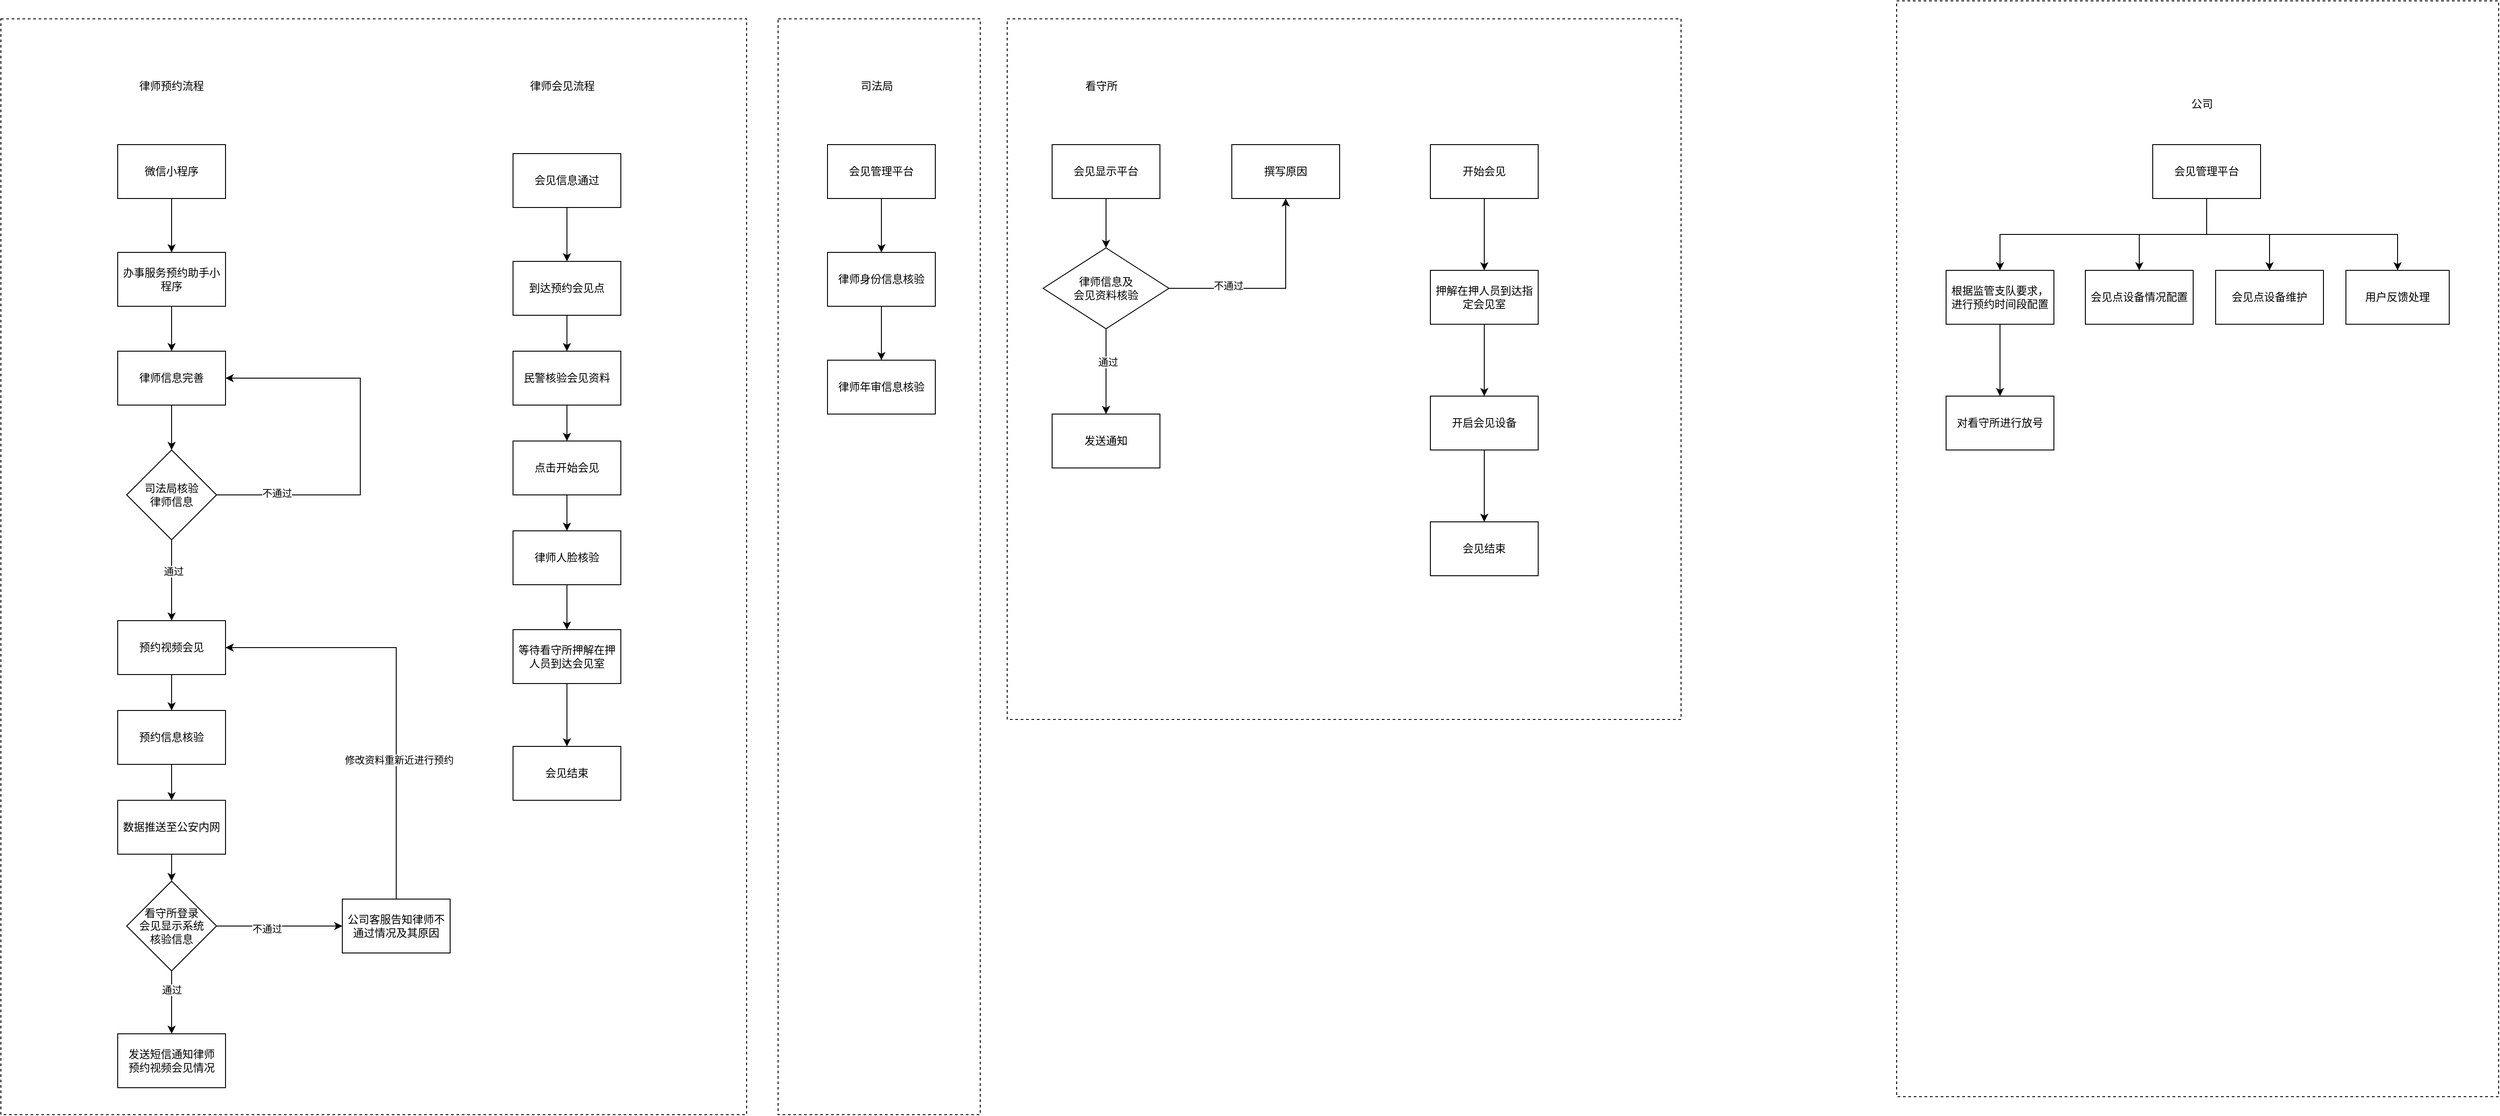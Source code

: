 <mxfile version="26.2.10">
  <diagram id="C5RBs43oDa-KdzZeNtuy" name="Page-1">
    <mxGraphModel dx="2612" dy="2108" grid="1" gridSize="10" guides="1" tooltips="1" connect="1" arrows="1" fold="1" page="1" pageScale="1" pageWidth="827" pageHeight="1169" math="0" shadow="0">
      <root>
        <mxCell id="WIyWlLk6GJQsqaUBKTNV-0" />
        <mxCell id="WIyWlLk6GJQsqaUBKTNV-1" parent="WIyWlLk6GJQsqaUBKTNV-0" />
        <mxCell id="S2FNDMp0x8_p2Qf94cD2-87" value="" style="rounded=0;whiteSpace=wrap;html=1;dashed=1;" vertex="1" parent="WIyWlLk6GJQsqaUBKTNV-1">
          <mxGeometry x="770" y="-110" width="750" height="780" as="geometry" />
        </mxCell>
        <mxCell id="S2FNDMp0x8_p2Qf94cD2-57" value="" style="rounded=0;whiteSpace=wrap;html=1;dashed=1;" vertex="1" parent="WIyWlLk6GJQsqaUBKTNV-1">
          <mxGeometry x="1760" y="-130" width="670" height="1220" as="geometry" />
        </mxCell>
        <mxCell id="S2FNDMp0x8_p2Qf94cD2-55" value="" style="rounded=0;whiteSpace=wrap;html=1;dashed=1;" vertex="1" parent="WIyWlLk6GJQsqaUBKTNV-1">
          <mxGeometry x="515" y="-110" width="225" height="1220" as="geometry" />
        </mxCell>
        <mxCell id="S2FNDMp0x8_p2Qf94cD2-41" value="" style="rounded=0;whiteSpace=wrap;html=1;dashed=1;" vertex="1" parent="WIyWlLk6GJQsqaUBKTNV-1">
          <mxGeometry x="-350" y="-110" width="830" height="1220" as="geometry" />
        </mxCell>
        <mxCell id="S2FNDMp0x8_p2Qf94cD2-7" style="edgeStyle=orthogonalEdgeStyle;rounded=0;orthogonalLoop=1;jettySize=auto;html=1;exitX=0.5;exitY=1;exitDx=0;exitDy=0;entryX=0.5;entryY=0;entryDx=0;entryDy=0;" edge="1" parent="WIyWlLk6GJQsqaUBKTNV-1" source="S2FNDMp0x8_p2Qf94cD2-0" target="S2FNDMp0x8_p2Qf94cD2-6">
          <mxGeometry relative="1" as="geometry" />
        </mxCell>
        <mxCell id="S2FNDMp0x8_p2Qf94cD2-0" value="办事服务预约助手小程序" style="rounded=0;whiteSpace=wrap;html=1;" vertex="1" parent="WIyWlLk6GJQsqaUBKTNV-1">
          <mxGeometry x="-220" y="150" width="120" height="60" as="geometry" />
        </mxCell>
        <mxCell id="S2FNDMp0x8_p2Qf94cD2-3" style="edgeStyle=orthogonalEdgeStyle;rounded=0;orthogonalLoop=1;jettySize=auto;html=1;" edge="1" parent="WIyWlLk6GJQsqaUBKTNV-1" source="S2FNDMp0x8_p2Qf94cD2-2" target="S2FNDMp0x8_p2Qf94cD2-0">
          <mxGeometry relative="1" as="geometry" />
        </mxCell>
        <mxCell id="S2FNDMp0x8_p2Qf94cD2-2" value="微信小程序" style="rounded=0;whiteSpace=wrap;html=1;" vertex="1" parent="WIyWlLk6GJQsqaUBKTNV-1">
          <mxGeometry x="-220" y="30" width="120" height="60" as="geometry" />
        </mxCell>
        <mxCell id="S2FNDMp0x8_p2Qf94cD2-9" style="edgeStyle=orthogonalEdgeStyle;rounded=0;orthogonalLoop=1;jettySize=auto;html=1;exitX=0.5;exitY=1;exitDx=0;exitDy=0;" edge="1" parent="WIyWlLk6GJQsqaUBKTNV-1" source="S2FNDMp0x8_p2Qf94cD2-6">
          <mxGeometry relative="1" as="geometry">
            <mxPoint x="-160" y="370" as="targetPoint" />
          </mxGeometry>
        </mxCell>
        <mxCell id="S2FNDMp0x8_p2Qf94cD2-6" value="律师信息完善" style="rounded=0;whiteSpace=wrap;html=1;" vertex="1" parent="WIyWlLk6GJQsqaUBKTNV-1">
          <mxGeometry x="-220" y="260" width="120" height="60" as="geometry" />
        </mxCell>
        <mxCell id="S2FNDMp0x8_p2Qf94cD2-18" style="edgeStyle=orthogonalEdgeStyle;rounded=0;orthogonalLoop=1;jettySize=auto;html=1;exitX=0.5;exitY=1;exitDx=0;exitDy=0;entryX=0.5;entryY=0;entryDx=0;entryDy=0;" edge="1" parent="WIyWlLk6GJQsqaUBKTNV-1" source="S2FNDMp0x8_p2Qf94cD2-14" target="S2FNDMp0x8_p2Qf94cD2-16">
          <mxGeometry relative="1" as="geometry" />
        </mxCell>
        <mxCell id="S2FNDMp0x8_p2Qf94cD2-19" value="通过" style="edgeLabel;html=1;align=center;verticalAlign=middle;resizable=0;points=[];" vertex="1" connectable="0" parent="S2FNDMp0x8_p2Qf94cD2-18">
          <mxGeometry x="-0.233" y="2" relative="1" as="geometry">
            <mxPoint as="offset" />
          </mxGeometry>
        </mxCell>
        <mxCell id="S2FNDMp0x8_p2Qf94cD2-20" style="edgeStyle=orthogonalEdgeStyle;rounded=0;orthogonalLoop=1;jettySize=auto;html=1;entryX=1;entryY=0.5;entryDx=0;entryDy=0;" edge="1" parent="WIyWlLk6GJQsqaUBKTNV-1" source="S2FNDMp0x8_p2Qf94cD2-14" target="S2FNDMp0x8_p2Qf94cD2-6">
          <mxGeometry relative="1" as="geometry">
            <Array as="points">
              <mxPoint x="50" y="420" />
              <mxPoint x="50" y="290" />
            </Array>
          </mxGeometry>
        </mxCell>
        <mxCell id="S2FNDMp0x8_p2Qf94cD2-21" value="不通过" style="edgeLabel;html=1;align=center;verticalAlign=middle;resizable=0;points=[];" vertex="1" connectable="0" parent="S2FNDMp0x8_p2Qf94cD2-20">
          <mxGeometry x="-0.696" y="2" relative="1" as="geometry">
            <mxPoint as="offset" />
          </mxGeometry>
        </mxCell>
        <mxCell id="S2FNDMp0x8_p2Qf94cD2-14" value="司法局核验&lt;div&gt;律师信息&lt;/div&gt;" style="rhombus;whiteSpace=wrap;html=1;" vertex="1" parent="WIyWlLk6GJQsqaUBKTNV-1">
          <mxGeometry x="-210" y="370" width="100" height="100" as="geometry" />
        </mxCell>
        <mxCell id="S2FNDMp0x8_p2Qf94cD2-66" value="" style="edgeStyle=orthogonalEdgeStyle;rounded=0;orthogonalLoop=1;jettySize=auto;html=1;" edge="1" parent="WIyWlLk6GJQsqaUBKTNV-1" source="S2FNDMp0x8_p2Qf94cD2-16" target="S2FNDMp0x8_p2Qf94cD2-65">
          <mxGeometry relative="1" as="geometry" />
        </mxCell>
        <mxCell id="S2FNDMp0x8_p2Qf94cD2-16" value="预约视频会见" style="rounded=0;whiteSpace=wrap;html=1;" vertex="1" parent="WIyWlLk6GJQsqaUBKTNV-1">
          <mxGeometry x="-220" y="560" width="120" height="60" as="geometry" />
        </mxCell>
        <mxCell id="S2FNDMp0x8_p2Qf94cD2-27" style="edgeStyle=orthogonalEdgeStyle;rounded=0;orthogonalLoop=1;jettySize=auto;html=1;exitX=0.5;exitY=1;exitDx=0;exitDy=0;entryX=0.5;entryY=0;entryDx=0;entryDy=0;" edge="1" parent="WIyWlLk6GJQsqaUBKTNV-1" source="S2FNDMp0x8_p2Qf94cD2-25" target="S2FNDMp0x8_p2Qf94cD2-26">
          <mxGeometry relative="1" as="geometry" />
        </mxCell>
        <mxCell id="S2FNDMp0x8_p2Qf94cD2-25" value="数据推送至公安内网" style="rounded=0;whiteSpace=wrap;html=1;" vertex="1" parent="WIyWlLk6GJQsqaUBKTNV-1">
          <mxGeometry x="-220" y="760" width="120" height="60" as="geometry" />
        </mxCell>
        <mxCell id="S2FNDMp0x8_p2Qf94cD2-30" style="edgeStyle=orthogonalEdgeStyle;rounded=0;orthogonalLoop=1;jettySize=auto;html=1;exitX=0.5;exitY=1;exitDx=0;exitDy=0;entryX=0.5;entryY=0;entryDx=0;entryDy=0;" edge="1" parent="WIyWlLk6GJQsqaUBKTNV-1" source="S2FNDMp0x8_p2Qf94cD2-26" target="S2FNDMp0x8_p2Qf94cD2-29">
          <mxGeometry relative="1" as="geometry">
            <Array as="points">
              <mxPoint x="-160" y="930" />
              <mxPoint x="-160" y="930" />
            </Array>
          </mxGeometry>
        </mxCell>
        <mxCell id="S2FNDMp0x8_p2Qf94cD2-31" value="通过" style="edgeLabel;html=1;align=center;verticalAlign=middle;resizable=0;points=[];" vertex="1" connectable="0" parent="S2FNDMp0x8_p2Qf94cD2-30">
          <mxGeometry x="-0.4" y="1" relative="1" as="geometry">
            <mxPoint x="-1" y="28" as="offset" />
          </mxGeometry>
        </mxCell>
        <mxCell id="S2FNDMp0x8_p2Qf94cD2-32" style="edgeStyle=orthogonalEdgeStyle;rounded=0;orthogonalLoop=1;jettySize=auto;html=1;exitX=1;exitY=0.5;exitDx=0;exitDy=0;entryX=0;entryY=0.5;entryDx=0;entryDy=0;" edge="1" parent="WIyWlLk6GJQsqaUBKTNV-1" source="S2FNDMp0x8_p2Qf94cD2-26" target="S2FNDMp0x8_p2Qf94cD2-36">
          <mxGeometry relative="1" as="geometry">
            <mxPoint x="200" y="840" as="targetPoint" />
            <Array as="points">
              <mxPoint x="-20" y="900" />
              <mxPoint x="-20" y="900" />
            </Array>
          </mxGeometry>
        </mxCell>
        <mxCell id="S2FNDMp0x8_p2Qf94cD2-33" value="不通过" style="edgeLabel;html=1;align=center;verticalAlign=middle;resizable=0;points=[];" vertex="1" connectable="0" parent="S2FNDMp0x8_p2Qf94cD2-32">
          <mxGeometry x="-0.204" y="-3" relative="1" as="geometry">
            <mxPoint as="offset" />
          </mxGeometry>
        </mxCell>
        <mxCell id="S2FNDMp0x8_p2Qf94cD2-26" value="看守所登录&lt;div&gt;会见显示系统&lt;/div&gt;&lt;div&gt;核验信息&lt;/div&gt;" style="rhombus;whiteSpace=wrap;html=1;" vertex="1" parent="WIyWlLk6GJQsqaUBKTNV-1">
          <mxGeometry x="-210" y="850" width="100" height="100" as="geometry" />
        </mxCell>
        <mxCell id="S2FNDMp0x8_p2Qf94cD2-29" value="发送短信通知律师&lt;div&gt;预约视频会见情况&lt;/div&gt;" style="rounded=0;whiteSpace=wrap;html=1;" vertex="1" parent="WIyWlLk6GJQsqaUBKTNV-1">
          <mxGeometry x="-220" y="1020" width="120" height="60" as="geometry" />
        </mxCell>
        <mxCell id="S2FNDMp0x8_p2Qf94cD2-37" style="edgeStyle=orthogonalEdgeStyle;rounded=0;orthogonalLoop=1;jettySize=auto;html=1;entryX=1;entryY=0.5;entryDx=0;entryDy=0;exitX=0.442;exitY=0.033;exitDx=0;exitDy=0;exitPerimeter=0;" edge="1" parent="WIyWlLk6GJQsqaUBKTNV-1" source="S2FNDMp0x8_p2Qf94cD2-36" target="S2FNDMp0x8_p2Qf94cD2-16">
          <mxGeometry relative="1" as="geometry">
            <mxPoint x="190" y="810" as="sourcePoint" />
            <mxPoint x="-10" y="575" as="targetPoint" />
            <Array as="points">
              <mxPoint x="90" y="872" />
              <mxPoint x="90" y="590" />
            </Array>
          </mxGeometry>
        </mxCell>
        <mxCell id="S2FNDMp0x8_p2Qf94cD2-38" value="修改资料重新近进行预约" style="edgeLabel;html=1;align=center;verticalAlign=middle;resizable=0;points=[];" vertex="1" connectable="0" parent="S2FNDMp0x8_p2Qf94cD2-37">
          <mxGeometry x="-0.315" y="-3" relative="1" as="geometry">
            <mxPoint as="offset" />
          </mxGeometry>
        </mxCell>
        <mxCell id="S2FNDMp0x8_p2Qf94cD2-36" value="公司客服告知律师不通过情况及其原因" style="rounded=0;whiteSpace=wrap;html=1;" vertex="1" parent="WIyWlLk6GJQsqaUBKTNV-1">
          <mxGeometry x="30" y="870" width="120" height="60" as="geometry" />
        </mxCell>
        <mxCell id="S2FNDMp0x8_p2Qf94cD2-42" value="律师预约流程" style="text;html=1;align=center;verticalAlign=middle;whiteSpace=wrap;rounded=0;" vertex="1" parent="WIyWlLk6GJQsqaUBKTNV-1">
          <mxGeometry x="-215" y="-50" width="110" height="30" as="geometry" />
        </mxCell>
        <mxCell id="S2FNDMp0x8_p2Qf94cD2-45" style="edgeStyle=orthogonalEdgeStyle;rounded=0;orthogonalLoop=1;jettySize=auto;html=1;entryX=0.5;entryY=0;entryDx=0;entryDy=0;" edge="1" parent="WIyWlLk6GJQsqaUBKTNV-1" source="S2FNDMp0x8_p2Qf94cD2-43" target="S2FNDMp0x8_p2Qf94cD2-44">
          <mxGeometry relative="1" as="geometry" />
        </mxCell>
        <mxCell id="S2FNDMp0x8_p2Qf94cD2-43" value="会见管理平台" style="rounded=0;whiteSpace=wrap;html=1;" vertex="1" parent="WIyWlLk6GJQsqaUBKTNV-1">
          <mxGeometry x="570" y="30" width="120" height="60" as="geometry" />
        </mxCell>
        <mxCell id="S2FNDMp0x8_p2Qf94cD2-47" style="edgeStyle=orthogonalEdgeStyle;rounded=0;orthogonalLoop=1;jettySize=auto;html=1;exitX=0.5;exitY=1;exitDx=0;exitDy=0;" edge="1" parent="WIyWlLk6GJQsqaUBKTNV-1" source="S2FNDMp0x8_p2Qf94cD2-44" target="S2FNDMp0x8_p2Qf94cD2-46">
          <mxGeometry relative="1" as="geometry" />
        </mxCell>
        <mxCell id="S2FNDMp0x8_p2Qf94cD2-44" value="律师身份信息核验" style="rounded=0;whiteSpace=wrap;html=1;" vertex="1" parent="WIyWlLk6GJQsqaUBKTNV-1">
          <mxGeometry x="570" y="150" width="120" height="60" as="geometry" />
        </mxCell>
        <mxCell id="S2FNDMp0x8_p2Qf94cD2-46" value="律师年审信息核验" style="rounded=0;whiteSpace=wrap;html=1;" vertex="1" parent="WIyWlLk6GJQsqaUBKTNV-1">
          <mxGeometry x="570" y="270" width="120" height="60" as="geometry" />
        </mxCell>
        <mxCell id="S2FNDMp0x8_p2Qf94cD2-48" value="司法局" style="text;html=1;align=center;verticalAlign=middle;whiteSpace=wrap;rounded=0;" vertex="1" parent="WIyWlLk6GJQsqaUBKTNV-1">
          <mxGeometry x="570" y="-50" width="110" height="30" as="geometry" />
        </mxCell>
        <mxCell id="S2FNDMp0x8_p2Qf94cD2-73" value="" style="edgeStyle=orthogonalEdgeStyle;rounded=0;orthogonalLoop=1;jettySize=auto;html=1;" edge="1" parent="WIyWlLk6GJQsqaUBKTNV-1" source="S2FNDMp0x8_p2Qf94cD2-49" target="S2FNDMp0x8_p2Qf94cD2-62">
          <mxGeometry relative="1" as="geometry" />
        </mxCell>
        <mxCell id="S2FNDMp0x8_p2Qf94cD2-77" style="edgeStyle=orthogonalEdgeStyle;rounded=0;orthogonalLoop=1;jettySize=auto;html=1;" edge="1" parent="WIyWlLk6GJQsqaUBKTNV-1" source="S2FNDMp0x8_p2Qf94cD2-49" target="S2FNDMp0x8_p2Qf94cD2-69">
          <mxGeometry relative="1" as="geometry" />
        </mxCell>
        <mxCell id="S2FNDMp0x8_p2Qf94cD2-78" style="edgeStyle=orthogonalEdgeStyle;rounded=0;orthogonalLoop=1;jettySize=auto;html=1;exitX=0.5;exitY=1;exitDx=0;exitDy=0;" edge="1" parent="WIyWlLk6GJQsqaUBKTNV-1" source="S2FNDMp0x8_p2Qf94cD2-49" target="S2FNDMp0x8_p2Qf94cD2-75">
          <mxGeometry relative="1" as="geometry" />
        </mxCell>
        <mxCell id="S2FNDMp0x8_p2Qf94cD2-79" style="edgeStyle=orthogonalEdgeStyle;rounded=0;orthogonalLoop=1;jettySize=auto;html=1;entryX=0.5;entryY=0;entryDx=0;entryDy=0;exitX=0.5;exitY=1;exitDx=0;exitDy=0;" edge="1" parent="WIyWlLk6GJQsqaUBKTNV-1" source="S2FNDMp0x8_p2Qf94cD2-49" target="S2FNDMp0x8_p2Qf94cD2-50">
          <mxGeometry relative="1" as="geometry" />
        </mxCell>
        <mxCell id="S2FNDMp0x8_p2Qf94cD2-49" value="会见管理平台" style="rounded=0;whiteSpace=wrap;html=1;" vertex="1" parent="WIyWlLk6GJQsqaUBKTNV-1">
          <mxGeometry x="2045" y="30" width="120" height="60" as="geometry" />
        </mxCell>
        <mxCell id="S2FNDMp0x8_p2Qf94cD2-53" value="" style="edgeStyle=orthogonalEdgeStyle;rounded=0;orthogonalLoop=1;jettySize=auto;html=1;" edge="1" parent="WIyWlLk6GJQsqaUBKTNV-1" source="S2FNDMp0x8_p2Qf94cD2-50" target="S2FNDMp0x8_p2Qf94cD2-52">
          <mxGeometry relative="1" as="geometry" />
        </mxCell>
        <mxCell id="S2FNDMp0x8_p2Qf94cD2-50" value="根据监管支队要求，进行预约时间段配置" style="whiteSpace=wrap;html=1;rounded=0;" vertex="1" parent="WIyWlLk6GJQsqaUBKTNV-1">
          <mxGeometry x="1815" y="170" width="120" height="60" as="geometry" />
        </mxCell>
        <mxCell id="S2FNDMp0x8_p2Qf94cD2-52" value="对看守所进行放号" style="whiteSpace=wrap;html=1;rounded=0;" vertex="1" parent="WIyWlLk6GJQsqaUBKTNV-1">
          <mxGeometry x="1815" y="310" width="120" height="60" as="geometry" />
        </mxCell>
        <mxCell id="S2FNDMp0x8_p2Qf94cD2-58" value="公司" style="text;html=1;align=center;verticalAlign=middle;whiteSpace=wrap;rounded=0;" vertex="1" parent="WIyWlLk6GJQsqaUBKTNV-1">
          <mxGeometry x="2045" y="-30" width="110" height="30" as="geometry" />
        </mxCell>
        <mxCell id="S2FNDMp0x8_p2Qf94cD2-62" value="会见点设备情况配置" style="whiteSpace=wrap;html=1;rounded=0;" vertex="1" parent="WIyWlLk6GJQsqaUBKTNV-1">
          <mxGeometry x="1970" y="170" width="120" height="60" as="geometry" />
        </mxCell>
        <mxCell id="S2FNDMp0x8_p2Qf94cD2-68" value="" style="edgeStyle=orthogonalEdgeStyle;rounded=0;orthogonalLoop=1;jettySize=auto;html=1;" edge="1" parent="WIyWlLk6GJQsqaUBKTNV-1" source="S2FNDMp0x8_p2Qf94cD2-65" target="S2FNDMp0x8_p2Qf94cD2-25">
          <mxGeometry relative="1" as="geometry" />
        </mxCell>
        <mxCell id="S2FNDMp0x8_p2Qf94cD2-65" value="预约信息核验" style="rounded=0;whiteSpace=wrap;html=1;" vertex="1" parent="WIyWlLk6GJQsqaUBKTNV-1">
          <mxGeometry x="-220" y="660" width="120" height="60" as="geometry" />
        </mxCell>
        <mxCell id="S2FNDMp0x8_p2Qf94cD2-69" value="会见点设备维护" style="whiteSpace=wrap;html=1;rounded=0;" vertex="1" parent="WIyWlLk6GJQsqaUBKTNV-1">
          <mxGeometry x="2115" y="170" width="120" height="60" as="geometry" />
        </mxCell>
        <mxCell id="S2FNDMp0x8_p2Qf94cD2-75" value="用户反馈处理" style="whiteSpace=wrap;html=1;rounded=0;" vertex="1" parent="WIyWlLk6GJQsqaUBKTNV-1">
          <mxGeometry x="2260" y="170" width="115" height="60" as="geometry" />
        </mxCell>
        <mxCell id="S2FNDMp0x8_p2Qf94cD2-112" value="" style="edgeStyle=orthogonalEdgeStyle;rounded=0;orthogonalLoop=1;jettySize=auto;html=1;" edge="1" parent="WIyWlLk6GJQsqaUBKTNV-1" source="S2FNDMp0x8_p2Qf94cD2-80" target="S2FNDMp0x8_p2Qf94cD2-111">
          <mxGeometry relative="1" as="geometry" />
        </mxCell>
        <mxCell id="S2FNDMp0x8_p2Qf94cD2-80" value="会见显示平台" style="rounded=0;whiteSpace=wrap;html=1;" vertex="1" parent="WIyWlLk6GJQsqaUBKTNV-1">
          <mxGeometry x="820" y="30" width="120" height="60" as="geometry" />
        </mxCell>
        <mxCell id="S2FNDMp0x8_p2Qf94cD2-86" value="看守所" style="text;html=1;align=center;verticalAlign=middle;whiteSpace=wrap;rounded=0;" vertex="1" parent="WIyWlLk6GJQsqaUBKTNV-1">
          <mxGeometry x="820" y="-50" width="110" height="30" as="geometry" />
        </mxCell>
        <mxCell id="S2FNDMp0x8_p2Qf94cD2-91" value="" style="edgeStyle=orthogonalEdgeStyle;rounded=0;orthogonalLoop=1;jettySize=auto;html=1;" edge="1" parent="WIyWlLk6GJQsqaUBKTNV-1" source="S2FNDMp0x8_p2Qf94cD2-88" target="S2FNDMp0x8_p2Qf94cD2-90">
          <mxGeometry relative="1" as="geometry" />
        </mxCell>
        <mxCell id="S2FNDMp0x8_p2Qf94cD2-88" value="会见信息通过" style="rounded=0;whiteSpace=wrap;html=1;" vertex="1" parent="WIyWlLk6GJQsqaUBKTNV-1">
          <mxGeometry x="220" y="40" width="120" height="60" as="geometry" />
        </mxCell>
        <mxCell id="S2FNDMp0x8_p2Qf94cD2-89" value="律师会见流程" style="text;html=1;align=center;verticalAlign=middle;whiteSpace=wrap;rounded=0;" vertex="1" parent="WIyWlLk6GJQsqaUBKTNV-1">
          <mxGeometry x="220" y="-50" width="110" height="30" as="geometry" />
        </mxCell>
        <mxCell id="S2FNDMp0x8_p2Qf94cD2-109" value="" style="edgeStyle=orthogonalEdgeStyle;rounded=0;orthogonalLoop=1;jettySize=auto;html=1;" edge="1" parent="WIyWlLk6GJQsqaUBKTNV-1" source="S2FNDMp0x8_p2Qf94cD2-90" target="S2FNDMp0x8_p2Qf94cD2-108">
          <mxGeometry relative="1" as="geometry" />
        </mxCell>
        <mxCell id="S2FNDMp0x8_p2Qf94cD2-90" value="到达预约会见点" style="whiteSpace=wrap;html=1;rounded=0;" vertex="1" parent="WIyWlLk6GJQsqaUBKTNV-1">
          <mxGeometry x="220" y="160" width="120" height="60" as="geometry" />
        </mxCell>
        <mxCell id="S2FNDMp0x8_p2Qf94cD2-106" value="" style="edgeStyle=orthogonalEdgeStyle;rounded=0;orthogonalLoop=1;jettySize=auto;html=1;" edge="1" parent="WIyWlLk6GJQsqaUBKTNV-1" source="S2FNDMp0x8_p2Qf94cD2-92" target="S2FNDMp0x8_p2Qf94cD2-105">
          <mxGeometry relative="1" as="geometry" />
        </mxCell>
        <mxCell id="S2FNDMp0x8_p2Qf94cD2-92" value="点击开始会见" style="whiteSpace=wrap;html=1;rounded=0;" vertex="1" parent="WIyWlLk6GJQsqaUBKTNV-1">
          <mxGeometry x="220" y="360" width="120" height="60" as="geometry" />
        </mxCell>
        <mxCell id="S2FNDMp0x8_p2Qf94cD2-98" value="会见结束" style="whiteSpace=wrap;html=1;rounded=0;" vertex="1" parent="WIyWlLk6GJQsqaUBKTNV-1">
          <mxGeometry x="220" y="700" width="120" height="60" as="geometry" />
        </mxCell>
        <mxCell id="S2FNDMp0x8_p2Qf94cD2-104" value="" style="edgeStyle=orthogonalEdgeStyle;rounded=0;orthogonalLoop=1;jettySize=auto;html=1;" edge="1" parent="WIyWlLk6GJQsqaUBKTNV-1" source="S2FNDMp0x8_p2Qf94cD2-102" target="S2FNDMp0x8_p2Qf94cD2-98">
          <mxGeometry relative="1" as="geometry" />
        </mxCell>
        <mxCell id="S2FNDMp0x8_p2Qf94cD2-102" value="等待看守所押解在押人员到达会见室" style="whiteSpace=wrap;html=1;rounded=0;" vertex="1" parent="WIyWlLk6GJQsqaUBKTNV-1">
          <mxGeometry x="220" y="570" width="120" height="60" as="geometry" />
        </mxCell>
        <mxCell id="S2FNDMp0x8_p2Qf94cD2-107" value="" style="edgeStyle=orthogonalEdgeStyle;rounded=0;orthogonalLoop=1;jettySize=auto;html=1;" edge="1" parent="WIyWlLk6GJQsqaUBKTNV-1" source="S2FNDMp0x8_p2Qf94cD2-105" target="S2FNDMp0x8_p2Qf94cD2-102">
          <mxGeometry relative="1" as="geometry" />
        </mxCell>
        <mxCell id="S2FNDMp0x8_p2Qf94cD2-105" value="律师人脸核验" style="whiteSpace=wrap;html=1;rounded=0;" vertex="1" parent="WIyWlLk6GJQsqaUBKTNV-1">
          <mxGeometry x="220" y="460" width="120" height="60" as="geometry" />
        </mxCell>
        <mxCell id="S2FNDMp0x8_p2Qf94cD2-110" value="" style="edgeStyle=orthogonalEdgeStyle;rounded=0;orthogonalLoop=1;jettySize=auto;html=1;" edge="1" parent="WIyWlLk6GJQsqaUBKTNV-1" source="S2FNDMp0x8_p2Qf94cD2-108" target="S2FNDMp0x8_p2Qf94cD2-92">
          <mxGeometry relative="1" as="geometry" />
        </mxCell>
        <mxCell id="S2FNDMp0x8_p2Qf94cD2-108" value="民警核验会见资料" style="whiteSpace=wrap;html=1;rounded=0;" vertex="1" parent="WIyWlLk6GJQsqaUBKTNV-1">
          <mxGeometry x="220" y="260" width="120" height="60" as="geometry" />
        </mxCell>
        <mxCell id="S2FNDMp0x8_p2Qf94cD2-125" style="edgeStyle=orthogonalEdgeStyle;rounded=0;orthogonalLoop=1;jettySize=auto;html=1;exitX=1;exitY=0.5;exitDx=0;exitDy=0;entryX=0.5;entryY=1;entryDx=0;entryDy=0;" edge="1" parent="WIyWlLk6GJQsqaUBKTNV-1" source="S2FNDMp0x8_p2Qf94cD2-111" target="S2FNDMp0x8_p2Qf94cD2-117">
          <mxGeometry relative="1" as="geometry" />
        </mxCell>
        <mxCell id="S2FNDMp0x8_p2Qf94cD2-126" value="不通过" style="edgeLabel;html=1;align=center;verticalAlign=middle;resizable=0;points=[];" vertex="1" connectable="0" parent="S2FNDMp0x8_p2Qf94cD2-125">
          <mxGeometry x="-0.43" y="3" relative="1" as="geometry">
            <mxPoint as="offset" />
          </mxGeometry>
        </mxCell>
        <mxCell id="S2FNDMp0x8_p2Qf94cD2-128" value="" style="edgeStyle=orthogonalEdgeStyle;rounded=0;orthogonalLoop=1;jettySize=auto;html=1;" edge="1" parent="WIyWlLk6GJQsqaUBKTNV-1" source="S2FNDMp0x8_p2Qf94cD2-111" target="S2FNDMp0x8_p2Qf94cD2-127">
          <mxGeometry relative="1" as="geometry" />
        </mxCell>
        <mxCell id="S2FNDMp0x8_p2Qf94cD2-129" value="通过" style="edgeLabel;html=1;align=center;verticalAlign=middle;resizable=0;points=[];" vertex="1" connectable="0" parent="S2FNDMp0x8_p2Qf94cD2-128">
          <mxGeometry x="-0.195" y="2" relative="1" as="geometry">
            <mxPoint y="-1" as="offset" />
          </mxGeometry>
        </mxCell>
        <mxCell id="S2FNDMp0x8_p2Qf94cD2-111" value="律师信息及&lt;div&gt;会见资料核验&lt;/div&gt;" style="rhombus;whiteSpace=wrap;html=1;rounded=0;" vertex="1" parent="WIyWlLk6GJQsqaUBKTNV-1">
          <mxGeometry x="810" y="145" width="140" height="90" as="geometry" />
        </mxCell>
        <mxCell id="S2FNDMp0x8_p2Qf94cD2-117" value="撰写原因" style="rounded=0;whiteSpace=wrap;html=1;" vertex="1" parent="WIyWlLk6GJQsqaUBKTNV-1">
          <mxGeometry x="1020" y="30" width="120" height="60" as="geometry" />
        </mxCell>
        <mxCell id="S2FNDMp0x8_p2Qf94cD2-127" value="发送通知" style="whiteSpace=wrap;html=1;rounded=0;" vertex="1" parent="WIyWlLk6GJQsqaUBKTNV-1">
          <mxGeometry x="820" y="330" width="120" height="60" as="geometry" />
        </mxCell>
        <mxCell id="S2FNDMp0x8_p2Qf94cD2-132" value="" style="edgeStyle=orthogonalEdgeStyle;rounded=0;orthogonalLoop=1;jettySize=auto;html=1;" edge="1" parent="WIyWlLk6GJQsqaUBKTNV-1" source="S2FNDMp0x8_p2Qf94cD2-130" target="S2FNDMp0x8_p2Qf94cD2-131">
          <mxGeometry relative="1" as="geometry" />
        </mxCell>
        <mxCell id="S2FNDMp0x8_p2Qf94cD2-130" value="开始会见" style="whiteSpace=wrap;html=1;rounded=0;" vertex="1" parent="WIyWlLk6GJQsqaUBKTNV-1">
          <mxGeometry x="1241" y="30" width="120" height="60" as="geometry" />
        </mxCell>
        <mxCell id="S2FNDMp0x8_p2Qf94cD2-134" value="" style="edgeStyle=orthogonalEdgeStyle;rounded=0;orthogonalLoop=1;jettySize=auto;html=1;" edge="1" parent="WIyWlLk6GJQsqaUBKTNV-1" source="S2FNDMp0x8_p2Qf94cD2-131" target="S2FNDMp0x8_p2Qf94cD2-133">
          <mxGeometry relative="1" as="geometry" />
        </mxCell>
        <mxCell id="S2FNDMp0x8_p2Qf94cD2-131" value="押解在押人员到达指定会见室" style="whiteSpace=wrap;html=1;rounded=0;" vertex="1" parent="WIyWlLk6GJQsqaUBKTNV-1">
          <mxGeometry x="1241" y="170" width="120" height="60" as="geometry" />
        </mxCell>
        <mxCell id="S2FNDMp0x8_p2Qf94cD2-136" value="" style="edgeStyle=orthogonalEdgeStyle;rounded=0;orthogonalLoop=1;jettySize=auto;html=1;" edge="1" parent="WIyWlLk6GJQsqaUBKTNV-1" source="S2FNDMp0x8_p2Qf94cD2-133" target="S2FNDMp0x8_p2Qf94cD2-135">
          <mxGeometry relative="1" as="geometry" />
        </mxCell>
        <mxCell id="S2FNDMp0x8_p2Qf94cD2-133" value="开启会见设备" style="whiteSpace=wrap;html=1;rounded=0;" vertex="1" parent="WIyWlLk6GJQsqaUBKTNV-1">
          <mxGeometry x="1241" y="310" width="120" height="60" as="geometry" />
        </mxCell>
        <mxCell id="S2FNDMp0x8_p2Qf94cD2-135" value="会见结束" style="whiteSpace=wrap;html=1;rounded=0;" vertex="1" parent="WIyWlLk6GJQsqaUBKTNV-1">
          <mxGeometry x="1241" y="450" width="120" height="60" as="geometry" />
        </mxCell>
      </root>
    </mxGraphModel>
  </diagram>
</mxfile>

